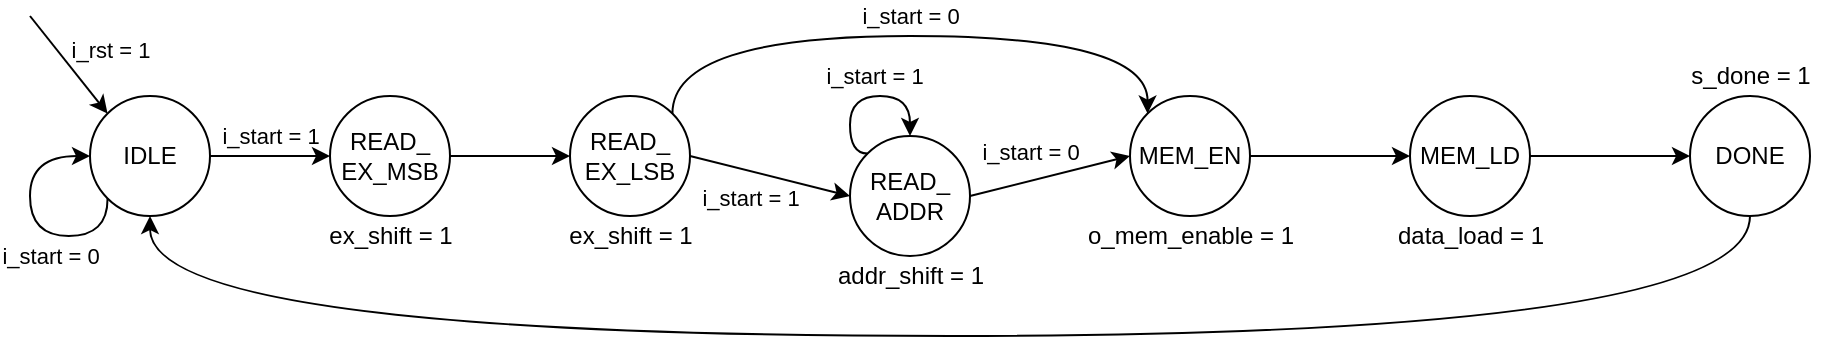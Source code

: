 <mxfile version="20.8.23" type="device"><diagram id="xM6MDxuh1WfJcg6ixP51" name="Pagina-1"><mxGraphModel dx="1050" dy="541" grid="1" gridSize="10" guides="1" tooltips="1" connect="1" arrows="1" fold="1" page="1" pageScale="1" pageWidth="1169" pageHeight="827" math="0" shadow="0"><root><mxCell id="0"/><mxCell id="1" parent="0"/><mxCell id="t7S5SEm-iiav_MzGt8E--2" value="i_start = 1" style="edgeStyle=orthogonalEdgeStyle;rounded=0;orthogonalLoop=1;jettySize=auto;html=1;entryX=0;entryY=0.5;entryDx=0;entryDy=0;labelBackgroundColor=none;" parent="1" source="t7S5SEm-iiav_MzGt8E--1" target="t7S5SEm-iiav_MzGt8E--3" edge="1"><mxGeometry y="10" relative="1" as="geometry"><mxPoint x="160" y="140" as="targetPoint"/><mxPoint as="offset"/></mxGeometry></mxCell><mxCell id="t7S5SEm-iiav_MzGt8E--1" value="IDLE" style="ellipse;whiteSpace=wrap;html=1;labelBackgroundColor=none;fillColor=none;" parent="1" vertex="1"><mxGeometry x="80" y="120" width="60" height="60" as="geometry"/></mxCell><mxCell id="t7S5SEm-iiav_MzGt8E--12" style="edgeStyle=orthogonalEdgeStyle;rounded=0;orthogonalLoop=1;jettySize=auto;html=1;exitX=1;exitY=0.5;exitDx=0;exitDy=0;entryX=0;entryY=0.5;entryDx=0;entryDy=0;labelBackgroundColor=none;" parent="1" source="t7S5SEm-iiav_MzGt8E--3" target="t7S5SEm-iiav_MzGt8E--7" edge="1"><mxGeometry relative="1" as="geometry"/></mxCell><mxCell id="t7S5SEm-iiav_MzGt8E--3" value="READ_&lt;br&gt;EX_MSB" style="ellipse;whiteSpace=wrap;html=1;labelBackgroundColor=none;fillColor=none;" parent="1" vertex="1"><mxGeometry x="200" y="120" width="60" height="60" as="geometry"/></mxCell><mxCell id="t7S5SEm-iiav_MzGt8E--22" value="i_start = 1" style="edgeStyle=orthogonalEdgeStyle;curved=1;rounded=0;orthogonalLoop=1;jettySize=auto;html=1;exitX=0;exitY=0;exitDx=0;exitDy=0;entryX=0.5;entryY=0;entryDx=0;entryDy=0;labelBackgroundColor=none;" parent="1" source="t7S5SEm-iiav_MzGt8E--6" target="t7S5SEm-iiav_MzGt8E--6" edge="1"><mxGeometry x="0.129" y="10" relative="1" as="geometry"><mxPoint x="570" y="140" as="targetPoint"/><Array as="points"><mxPoint x="460" y="149"/><mxPoint x="460" y="120"/><mxPoint x="490" y="120"/></Array><mxPoint as="offset"/></mxGeometry></mxCell><mxCell id="t7S5SEm-iiav_MzGt8E--24" value="i_start = 0" style="rounded=0;orthogonalLoop=1;jettySize=auto;html=1;exitX=1;exitY=0.5;exitDx=0;exitDy=0;entryX=0;entryY=0.5;entryDx=0;entryDy=0;labelBorderColor=none;labelBackgroundColor=none;spacingTop=-4;spacingLeft=0;" parent="1" source="t7S5SEm-iiav_MzGt8E--6" target="t7S5SEm-iiav_MzGt8E--10" edge="1"><mxGeometry x="-0.176" y="12" relative="1" as="geometry"><mxPoint as="offset"/></mxGeometry></mxCell><mxCell id="t7S5SEm-iiav_MzGt8E--6" value="READ_&lt;br&gt;ADDR" style="ellipse;whiteSpace=wrap;html=1;labelBackgroundColor=none;fillColor=none;" parent="1" vertex="1"><mxGeometry x="460" y="140" width="60" height="60" as="geometry"/></mxCell><mxCell id="t7S5SEm-iiav_MzGt8E--13" value="i_start = 1" style="rounded=0;orthogonalLoop=1;jettySize=auto;html=1;exitX=1;exitY=0.5;exitDx=0;exitDy=0;entryX=0;entryY=0.5;entryDx=0;entryDy=0;spacingTop=2;spacingLeft=0;labelBackgroundColor=none;" parent="1" source="t7S5SEm-iiav_MzGt8E--7" target="t7S5SEm-iiav_MzGt8E--6" edge="1"><mxGeometry x="-0.176" y="-12" relative="1" as="geometry"><mxPoint as="offset"/></mxGeometry></mxCell><mxCell id="t7S5SEm-iiav_MzGt8E--14" value="i_start = 0" style="rounded=0;orthogonalLoop=1;jettySize=auto;html=1;exitX=1;exitY=0;exitDx=0;exitDy=0;entryX=0;entryY=0;entryDx=0;entryDy=0;edgeStyle=orthogonalEdgeStyle;curved=1;labelBackgroundColor=none;" parent="1" source="t7S5SEm-iiav_MzGt8E--7" target="t7S5SEm-iiav_MzGt8E--10" edge="1"><mxGeometry y="10" relative="1" as="geometry"><Array as="points"><mxPoint x="371" y="90"/><mxPoint x="609" y="90"/></Array><mxPoint as="offset"/></mxGeometry></mxCell><mxCell id="t7S5SEm-iiav_MzGt8E--7" value="READ_&lt;br&gt;EX_LSB" style="ellipse;whiteSpace=wrap;html=1;labelBackgroundColor=none;fillColor=none;" parent="1" vertex="1"><mxGeometry x="320" y="120" width="60" height="60" as="geometry"/></mxCell><mxCell id="t7S5SEm-iiav_MzGt8E--18" style="edgeStyle=orthogonalEdgeStyle;rounded=0;orthogonalLoop=1;jettySize=auto;html=1;exitX=0.5;exitY=1;exitDx=0;exitDy=0;entryX=0.5;entryY=1;entryDx=0;entryDy=0;curved=1;labelBackgroundColor=none;" parent="1" source="t7S5SEm-iiav_MzGt8E--8" target="t7S5SEm-iiav_MzGt8E--1" edge="1"><mxGeometry relative="1" as="geometry"><Array as="points"><mxPoint x="910" y="240"/><mxPoint x="110" y="240"/></Array></mxGeometry></mxCell><mxCell id="t7S5SEm-iiav_MzGt8E--8" value="DONE" style="ellipse;whiteSpace=wrap;html=1;labelBackgroundColor=none;fillColor=none;" parent="1" vertex="1"><mxGeometry x="880" y="120" width="60" height="60" as="geometry"/></mxCell><mxCell id="t7S5SEm-iiav_MzGt8E--17" style="edgeStyle=none;rounded=0;orthogonalLoop=1;jettySize=auto;html=1;exitX=1;exitY=0.5;exitDx=0;exitDy=0;entryX=0;entryY=0.5;entryDx=0;entryDy=0;labelBackgroundColor=none;" parent="1" source="t7S5SEm-iiav_MzGt8E--9" target="t7S5SEm-iiav_MzGt8E--8" edge="1"><mxGeometry relative="1" as="geometry"><mxPoint x="730" y="140" as="targetPoint"/></mxGeometry></mxCell><mxCell id="t7S5SEm-iiav_MzGt8E--9" value="MEM_LD" style="ellipse;whiteSpace=wrap;html=1;labelBackgroundColor=none;fillColor=none;" parent="1" vertex="1"><mxGeometry x="740" y="120" width="60" height="60" as="geometry"/></mxCell><mxCell id="t7S5SEm-iiav_MzGt8E--16" style="edgeStyle=none;rounded=0;orthogonalLoop=1;jettySize=auto;html=1;exitX=1;exitY=0.5;exitDx=0;exitDy=0;labelBackgroundColor=none;" parent="1" source="t7S5SEm-iiav_MzGt8E--10" target="t7S5SEm-iiav_MzGt8E--9" edge="1"><mxGeometry relative="1" as="geometry"/></mxCell><mxCell id="t7S5SEm-iiav_MzGt8E--10" value="MEM_EN" style="ellipse;whiteSpace=wrap;html=1;labelBackgroundColor=none;fillColor=none;" parent="1" vertex="1"><mxGeometry x="600" y="120" width="60" height="60" as="geometry"/></mxCell><mxCell id="t7S5SEm-iiav_MzGt8E--19" value="i_start = 0" style="edgeStyle=orthogonalEdgeStyle;rounded=0;orthogonalLoop=1;jettySize=auto;html=1;entryX=0;entryY=0.5;entryDx=0;entryDy=0;curved=1;exitX=0;exitY=1;exitDx=0;exitDy=0;labelBackgroundColor=none;" parent="1" source="t7S5SEm-iiav_MzGt8E--1" target="t7S5SEm-iiav_MzGt8E--1" edge="1"><mxGeometry x="-0.254" y="10" relative="1" as="geometry"><mxPoint x="70" y="240" as="sourcePoint"/><Array as="points"><mxPoint x="89" y="190"/><mxPoint x="50" y="190"/><mxPoint x="50" y="150"/></Array><mxPoint as="offset"/></mxGeometry></mxCell><mxCell id="t7S5SEm-iiav_MzGt8E--23" value="ex_shift = 1" style="text;html=1;align=center;verticalAlign=middle;resizable=0;points=[];autosize=1;strokeColor=none;fillColor=none;labelBackgroundColor=none;spacingTop=0;spacing=1;" parent="1" vertex="1"><mxGeometry x="190" y="180" width="80" height="20" as="geometry"/></mxCell><mxCell id="t7S5SEm-iiav_MzGt8E--25" value="addr_shift = 1" style="text;html=1;align=center;verticalAlign=middle;resizable=0;points=[];autosize=1;strokeColor=none;fillColor=none;spacing=0;labelBackgroundColor=none;" parent="1" vertex="1"><mxGeometry x="445" y="200" width="90" height="20" as="geometry"/></mxCell><mxCell id="t7S5SEm-iiav_MzGt8E--26" value="o_mem_enable = 1" style="text;html=1;align=center;verticalAlign=middle;resizable=0;points=[];autosize=1;strokeColor=none;fillColor=none;spacing=0;labelBackgroundColor=none;" parent="1" vertex="1"><mxGeometry x="570" y="180" width="120" height="20" as="geometry"/></mxCell><mxCell id="t7S5SEm-iiav_MzGt8E--27" value="ex_shift = 1" style="text;html=1;align=center;verticalAlign=middle;resizable=0;points=[];autosize=1;strokeColor=none;fillColor=none;spacing=0;spacingLeft=0;labelBackgroundColor=none;" parent="1" vertex="1"><mxGeometry x="310" y="180" width="80" height="20" as="geometry"/></mxCell><mxCell id="t7S5SEm-iiav_MzGt8E--32" value="data_load = 1" style="text;html=1;align=center;verticalAlign=middle;resizable=0;points=[];autosize=1;strokeColor=none;fillColor=none;spacing=0;labelBackgroundColor=none;" parent="1" vertex="1"><mxGeometry x="725" y="180" width="90" height="20" as="geometry"/></mxCell><mxCell id="t7S5SEm-iiav_MzGt8E--33" value="s_done = 1" style="text;html=1;align=center;verticalAlign=middle;resizable=0;points=[];autosize=1;strokeColor=none;fillColor=none;spacing=0;labelBackgroundColor=none;" parent="1" vertex="1"><mxGeometry x="870" y="100" width="80" height="20" as="geometry"/></mxCell><mxCell id="t7S5SEm-iiav_MzGt8E--34" value="i_rst = 1" style="endArrow=classic;html=1;rounded=0;labelBackgroundColor=none;labelBorderColor=none;entryX=0;entryY=0;entryDx=0;entryDy=0;spacingLeft=7;strokeColor=default;" parent="1" target="t7S5SEm-iiav_MzGt8E--1" edge="1"><mxGeometry x="0.161" y="18" width="50" height="50" relative="1" as="geometry"><mxPoint x="50" y="80" as="sourcePoint"/><mxPoint x="290" y="140" as="targetPoint"/><mxPoint as="offset"/></mxGeometry></mxCell></root></mxGraphModel></diagram></mxfile>